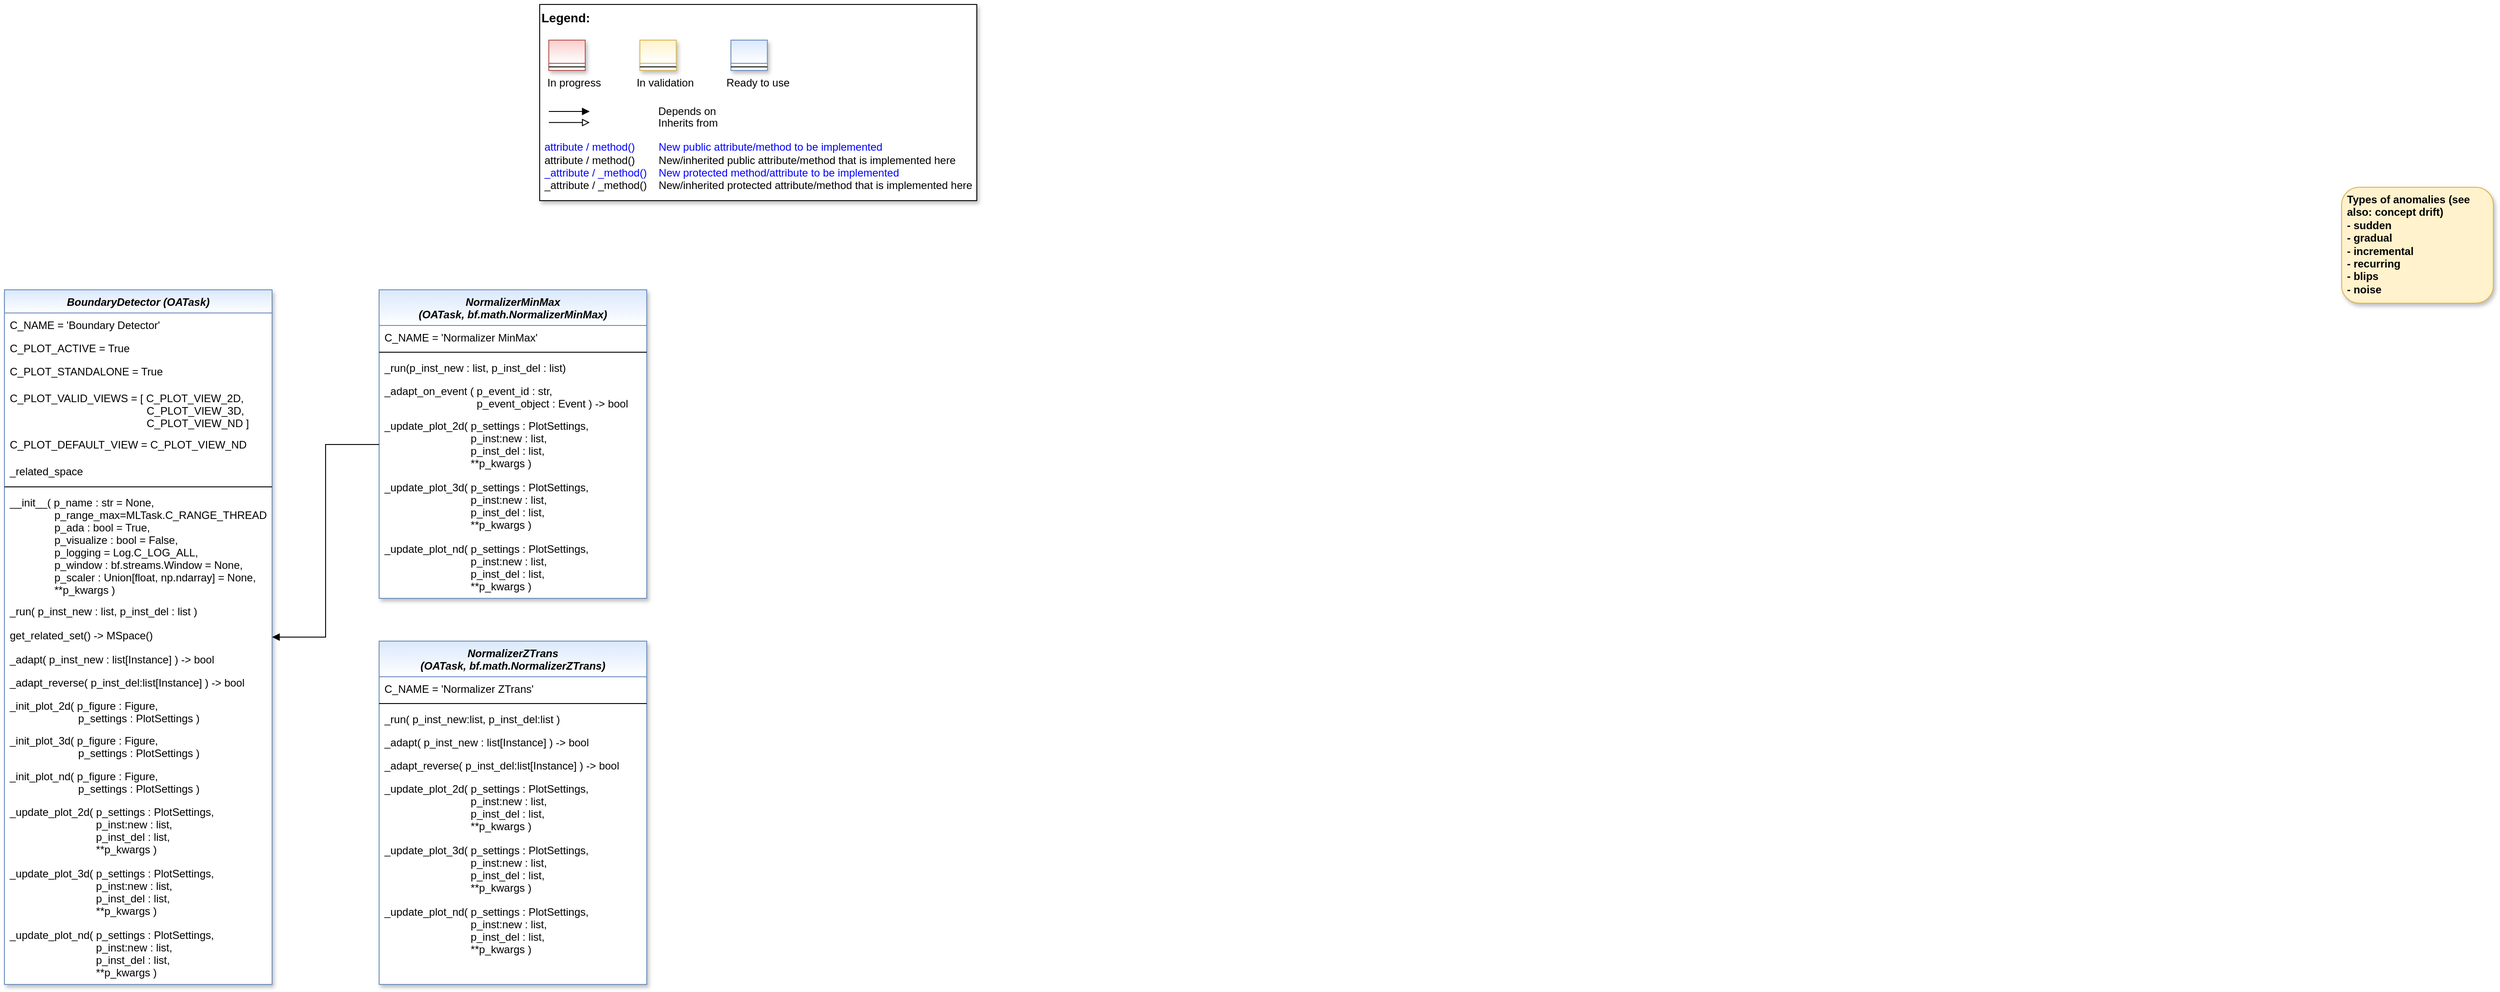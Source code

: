 <mxfile version="20.8.16" type="device"><diagram id="C5RBs43oDa-KdzZeNtuy" name="Page-1"><mxGraphModel dx="1181" dy="704" grid="1" gridSize="10" guides="1" tooltips="1" connect="1" arrows="1" fold="1" page="1" pageScale="1" pageWidth="2336" pageHeight="1654" math="0" shadow="0"><root><mxCell id="WIyWlLk6GJQsqaUBKTNV-0"/><mxCell id="WIyWlLk6GJQsqaUBKTNV-1" parent="WIyWlLk6GJQsqaUBKTNV-0"/><mxCell id="fcJVb3HREh7NScvAmxeq-0" value="" style="group" parent="WIyWlLk6GJQsqaUBKTNV-1" vertex="1" connectable="0"><mxGeometry x="640" y="40" width="490" height="220" as="geometry"/></mxCell><mxCell id="fcJVb3HREh7NScvAmxeq-1" value="&lt;font color=&quot;#000000&quot; size=&quot;1&quot;&gt;&lt;b style=&quot;font-size: 14px&quot;&gt;Legend:&lt;br&gt;&lt;/b&gt;&lt;/font&gt;&lt;br&gt;&lt;br&gt;&lt;br&gt;&lt;font color=&quot;#0000ff&quot; style=&quot;font-size: 6px&quot;&gt;&lt;br&gt;&lt;/font&gt;&lt;span style=&quot;color: rgb(0 , 0 , 0)&quot;&gt;&lt;font style=&quot;font-size: 4px&quot;&gt;&amp;nbsp; &amp;nbsp;&lt;/font&gt;&amp;nbsp;In progress&amp;nbsp; &amp;nbsp; &amp;nbsp; &amp;nbsp; &amp;nbsp; &amp;nbsp; In validation&amp;nbsp; &amp;nbsp; &amp;nbsp; &amp;nbsp; &amp;nbsp; &amp;nbsp;Ready to use&lt;/span&gt;&lt;font color=&quot;#000000&quot;&gt;&amp;nbsp;&lt;br&gt;&lt;/font&gt;&lt;font color=&quot;#0000ff&quot;&gt;&lt;br&gt;&lt;br&gt;&lt;br&gt;&lt;br&gt;&amp;nbsp;attribute / method()&amp;nbsp; &amp;nbsp; &amp;nbsp; &amp;nbsp; New public attribute/method to be implemented&lt;/font&gt;&lt;br&gt;&lt;font color=&quot;#000000&quot;&gt;&amp;nbsp;&lt;/font&gt;&lt;font color=&quot;#000000&quot;&gt;attribute / method()&lt;span&gt;&#9;&lt;/span&gt;&amp;nbsp; &amp;nbsp; &amp;nbsp; &amp;nbsp;New/inherited public attribute/method that is implemented here&lt;br&gt;&lt;/font&gt;&lt;font color=&quot;#0000ff&quot;&gt;&amp;nbsp;_attribute /&amp;nbsp;&lt;/font&gt;&lt;font color=&quot;#0000ff&quot;&gt;_method()&amp;nbsp; &amp;nbsp; New protected method/attribute to be implemented&lt;/font&gt;&lt;br&gt;&lt;font color=&quot;#000000&quot;&gt;&amp;nbsp;_attribute / _method()&amp;nbsp; &amp;nbsp; New/inherited protected attribute/method that is implemented here&lt;br&gt;&lt;/font&gt;&lt;font color=&quot;#000000&quot;&gt;&lt;br&gt;&lt;br&gt;&lt;br&gt;&lt;br&gt;&lt;br&gt;&lt;/font&gt;" style="text;html=1;align=left;verticalAlign=top;whiteSpace=wrap;rounded=0;fontColor=#006600;strokeColor=#000000;shadow=1;fillColor=#ffffff;" parent="fcJVb3HREh7NScvAmxeq-0" vertex="1"><mxGeometry width="490.0" height="220" as="geometry"/></mxCell><mxCell id="fcJVb3HREh7NScvAmxeq-2" value="Depends on" style="endArrow=block;html=1;labelPosition=right;verticalLabelPosition=middle;align=left;verticalAlign=middle;endFill=1;fontSize=12;" parent="fcJVb3HREh7NScvAmxeq-0" edge="1"><mxGeometry x="-1623.125" y="-2180" width="51.042" height="50" as="geometry"><mxPoint x="10.208" y="120.003" as="sourcePoint"/><mxPoint x="55.991" y="120.003" as="targetPoint"/><mxPoint x="98" as="offset"/><Array as="points"><mxPoint x="30.625" y="120"/></Array></mxGeometry></mxCell><mxCell id="fcJVb3HREh7NScvAmxeq-3" value="Inherits from" style="endArrow=block;html=1;labelPosition=right;verticalLabelPosition=middle;align=left;verticalAlign=middle;endFill=0;fontSize=12;" parent="fcJVb3HREh7NScvAmxeq-0" edge="1"><mxGeometry x="-1623.125" y="-2180" width="51.042" height="50" as="geometry"><mxPoint x="10.208" y="132.385" as="sourcePoint"/><mxPoint x="55.991" y="132.385" as="targetPoint"/><mxPoint x="98" y="1" as="offset"/></mxGeometry></mxCell><mxCell id="fcJVb3HREh7NScvAmxeq-4" value="" style="swimlane;fontStyle=3;align=center;verticalAlign=top;childLayout=stackLayout;horizontal=1;startSize=26;horizontalStack=0;resizeParent=1;resizeLast=0;collapsible=1;marginBottom=0;rounded=0;shadow=1;strokeWidth=1;fillColor=#f8cecc;strokeColor=#b85450;gradientColor=#ffffff;swimlaneFillColor=#ffffff;" parent="fcJVb3HREh7NScvAmxeq-0" vertex="1"><mxGeometry x="10.208" y="40" width="40.833" height="34" as="geometry"><mxRectangle x="230" y="140" width="160" height="26" as="alternateBounds"/></mxGeometry></mxCell><mxCell id="fcJVb3HREh7NScvAmxeq-5" value="" style="line;html=1;strokeWidth=1;align=left;verticalAlign=middle;spacingTop=-1;spacingLeft=3;spacingRight=3;rotatable=0;labelPosition=right;points=[];portConstraint=eastwest;" parent="fcJVb3HREh7NScvAmxeq-4" vertex="1"><mxGeometry y="26" width="40.833" height="8" as="geometry"/></mxCell><mxCell id="fcJVb3HREh7NScvAmxeq-6" value="" style="swimlane;fontStyle=3;align=center;verticalAlign=top;childLayout=stackLayout;horizontal=1;startSize=26;horizontalStack=0;resizeParent=1;resizeLast=0;collapsible=1;marginBottom=0;rounded=0;shadow=1;strokeWidth=1;fillColor=#fff2cc;strokeColor=#d6b656;gradientColor=#ffffff;swimlaneFillColor=#ffffff;" parent="fcJVb3HREh7NScvAmxeq-0" vertex="1"><mxGeometry x="112.292" y="40" width="40.833" height="34" as="geometry"><mxRectangle x="230" y="140" width="160" height="26" as="alternateBounds"/></mxGeometry></mxCell><mxCell id="fcJVb3HREh7NScvAmxeq-7" value="" style="line;html=1;strokeWidth=1;align=left;verticalAlign=middle;spacingTop=-1;spacingLeft=3;spacingRight=3;rotatable=0;labelPosition=right;points=[];portConstraint=eastwest;" parent="fcJVb3HREh7NScvAmxeq-6" vertex="1"><mxGeometry y="26" width="40.833" height="8" as="geometry"/></mxCell><mxCell id="fcJVb3HREh7NScvAmxeq-8" value="" style="swimlane;fontStyle=3;align=center;verticalAlign=top;childLayout=stackLayout;horizontal=1;startSize=26;horizontalStack=0;resizeParent=1;resizeLast=0;collapsible=1;marginBottom=0;rounded=0;shadow=1;strokeWidth=1;fillColor=#dae8fc;strokeColor=#6c8ebf;gradientColor=#ffffff;swimlaneFillColor=#ffffff;" parent="fcJVb3HREh7NScvAmxeq-0" vertex="1"><mxGeometry x="214.375" y="40" width="40.833" height="34" as="geometry"><mxRectangle x="230" y="140" width="160" height="26" as="alternateBounds"/></mxGeometry></mxCell><mxCell id="fcJVb3HREh7NScvAmxeq-9" value="" style="line;html=1;strokeWidth=1;align=left;verticalAlign=middle;spacingTop=-1;spacingLeft=3;spacingRight=3;rotatable=0;labelPosition=right;points=[];portConstraint=eastwest;" parent="fcJVb3HREh7NScvAmxeq-8" vertex="1"><mxGeometry y="26" width="40.833" height="8" as="geometry"/></mxCell><mxCell id="djkSZsYrqMZZcw2voRnb-0" value="BoundaryDetector (OATask)" style="swimlane;fontStyle=3;align=center;verticalAlign=top;childLayout=stackLayout;horizontal=1;startSize=26;horizontalStack=0;resizeParent=1;resizeLast=0;collapsible=1;marginBottom=0;rounded=0;shadow=1;strokeWidth=1;fillColor=#dae8fc;strokeColor=#6c8ebf;swimlaneFillColor=#ffffff;gradientColor=#FFFFFF;fontColor=default;" parent="WIyWlLk6GJQsqaUBKTNV-1" vertex="1"><mxGeometry x="40" y="360" width="300" height="779" as="geometry"><mxRectangle x="230" y="140" width="160" height="26" as="alternateBounds"/></mxGeometry></mxCell><mxCell id="djkSZsYrqMZZcw2voRnb-2" value="C_NAME = 'Boundary Detector'" style="text;align=left;verticalAlign=top;spacingLeft=4;spacingRight=4;overflow=hidden;rotatable=0;points=[[0,0.5],[1,0.5]];portConstraint=eastwest;fontColor=default;" parent="djkSZsYrqMZZcw2voRnb-0" vertex="1"><mxGeometry y="26" width="300" height="26" as="geometry"/></mxCell><mxCell id="NiR23lWWdtpF8f0qRRbo-21" value="C_PLOT_ACTIVE = True" style="text;align=left;verticalAlign=top;spacingLeft=4;spacingRight=4;overflow=hidden;rotatable=0;points=[[0,0.5],[1,0.5]];portConstraint=eastwest;fontColor=default;" parent="djkSZsYrqMZZcw2voRnb-0" vertex="1"><mxGeometry y="52" width="300" height="26" as="geometry"/></mxCell><mxCell id="NiR23lWWdtpF8f0qRRbo-22" value="C_PLOT_STANDALONE = True" style="text;align=left;verticalAlign=top;spacingLeft=4;spacingRight=4;overflow=hidden;rotatable=0;points=[[0,0.5],[1,0.5]];portConstraint=eastwest;fontColor=default;" parent="djkSZsYrqMZZcw2voRnb-0" vertex="1"><mxGeometry y="78" width="300" height="30" as="geometry"/></mxCell><mxCell id="NiR23lWWdtpF8f0qRRbo-23" value="C_PLOT_VALID_VIEWS = [ C_PLOT_VIEW_2D,&#10;                                              C_PLOT_VIEW_3D,&#10;                                              C_PLOT_VIEW_ND ]" style="text;align=left;verticalAlign=top;spacingLeft=4;spacingRight=4;overflow=hidden;rotatable=0;points=[[0,0.5],[1,0.5]];portConstraint=eastwest;fontColor=default;" parent="djkSZsYrqMZZcw2voRnb-0" vertex="1"><mxGeometry y="108" width="300" height="52" as="geometry"/></mxCell><mxCell id="NiR23lWWdtpF8f0qRRbo-24" value="C_PLOT_DEFAULT_VIEW = C_PLOT_VIEW_ND" style="text;align=left;verticalAlign=top;spacingLeft=4;spacingRight=4;overflow=hidden;rotatable=0;points=[[0,0.5],[1,0.5]];portConstraint=eastwest;fontColor=default;" parent="djkSZsYrqMZZcw2voRnb-0" vertex="1"><mxGeometry y="160" width="300" height="30" as="geometry"/></mxCell><mxCell id="sRcf4HLc-okugMhp_nmm-1" value="_related_space" style="text;align=left;verticalAlign=top;spacingLeft=4;spacingRight=4;overflow=hidden;rotatable=0;points=[[0,0.5],[1,0.5]];portConstraint=eastwest;fontColor=default;" parent="djkSZsYrqMZZcw2voRnb-0" vertex="1"><mxGeometry y="190" width="300" height="27" as="geometry"/></mxCell><mxCell id="djkSZsYrqMZZcw2voRnb-3" value="" style="line;html=1;strokeWidth=1;align=left;verticalAlign=middle;spacingTop=-1;spacingLeft=3;spacingRight=3;rotatable=0;labelPosition=right;points=[];portConstraint=eastwest;" parent="djkSZsYrqMZZcw2voRnb-0" vertex="1"><mxGeometry y="217" width="300" height="8" as="geometry"/></mxCell><mxCell id="Zge928UNn11OPt7wxuU9-2" value="__init__( p_name : str = None,&#10;               p_range_max=MLTask.C_RANGE_THREAD,&#10;               p_ada : bool = True,&#10;               p_visualize : bool = False,&#10;               p_logging = Log.C_LOG_ALL,&#10;               p_window : bf.streams.Window = None,&#10;               p_scaler : Union[float, np.ndarray] = None,&#10;               **p_kwargs )" style="text;align=left;verticalAlign=top;spacingLeft=4;spacingRight=4;overflow=hidden;rotatable=0;points=[[0,0.5],[1,0.5]];portConstraint=eastwest;fontColor=default;" parent="djkSZsYrqMZZcw2voRnb-0" vertex="1"><mxGeometry y="225" width="300" height="122" as="geometry"/></mxCell><mxCell id="k9iU4n4au0y_1ybiQBL--3" value="_run( p_inst_new : list, p_inst_del : list )" style="text;align=left;verticalAlign=top;spacingLeft=4;spacingRight=4;overflow=hidden;rotatable=0;points=[[0,0.5],[1,0.5]];portConstraint=eastwest;fontColor=default;" parent="djkSZsYrqMZZcw2voRnb-0" vertex="1"><mxGeometry y="347" width="300" height="27" as="geometry"/></mxCell><mxCell id="sRcf4HLc-okugMhp_nmm-0" value="get_related_set() -&gt; MSpace()" style="text;align=left;verticalAlign=top;spacingLeft=4;spacingRight=4;overflow=hidden;rotatable=0;points=[[0,0.5],[1,0.5]];portConstraint=eastwest;fontColor=default;" parent="djkSZsYrqMZZcw2voRnb-0" vertex="1"><mxGeometry y="374" width="300" height="27" as="geometry"/></mxCell><mxCell id="k9iU4n4au0y_1ybiQBL--4" value="_adapt( p_inst_new : list[Instance] ) -&gt; bool" style="text;align=left;verticalAlign=top;spacingLeft=4;spacingRight=4;overflow=hidden;rotatable=0;points=[[0,0.5],[1,0.5]];portConstraint=eastwest;fontColor=default;" parent="djkSZsYrqMZZcw2voRnb-0" vertex="1"><mxGeometry y="401" width="300" height="26" as="geometry"/></mxCell><mxCell id="yrxN6NsfpMFZywsGCdLo-0" value="_adapt_reverse( p_inst_del:list[Instance] ) -&gt; bool" style="text;align=left;verticalAlign=top;spacingLeft=4;spacingRight=4;overflow=hidden;rotatable=0;points=[[0,0.5],[1,0.5]];portConstraint=eastwest;fontColor=default;" vertex="1" parent="djkSZsYrqMZZcw2voRnb-0"><mxGeometry y="427" width="300" height="26" as="geometry"/></mxCell><mxCell id="NiR23lWWdtpF8f0qRRbo-25" value="_init_plot_2d( p_figure : Figure, &#10;                       p_settings : PlotSettings )" style="text;align=left;verticalAlign=top;spacingLeft=4;spacingRight=4;overflow=hidden;rotatable=0;points=[[0,0.5],[1,0.5]];portConstraint=eastwest;fontColor=default;" parent="djkSZsYrqMZZcw2voRnb-0" vertex="1"><mxGeometry y="453" width="300" height="39" as="geometry"/></mxCell><mxCell id="NiR23lWWdtpF8f0qRRbo-26" value="_init_plot_3d( p_figure : Figure, &#10;                       p_settings : PlotSettings )" style="text;align=left;verticalAlign=top;spacingLeft=4;spacingRight=4;overflow=hidden;rotatable=0;points=[[0,0.5],[1,0.5]];portConstraint=eastwest;fontColor=default;" parent="djkSZsYrqMZZcw2voRnb-0" vertex="1"><mxGeometry y="492" width="300" height="40" as="geometry"/></mxCell><mxCell id="NiR23lWWdtpF8f0qRRbo-27" value="_init_plot_nd( p_figure : Figure, &#10;                       p_settings : PlotSettings )" style="text;align=left;verticalAlign=top;spacingLeft=4;spacingRight=4;overflow=hidden;rotatable=0;points=[[0,0.5],[1,0.5]];portConstraint=eastwest;fontColor=default;" parent="djkSZsYrqMZZcw2voRnb-0" vertex="1"><mxGeometry y="532" width="300" height="40" as="geometry"/></mxCell><mxCell id="RV1RuwSu5WSXBUyNZDB--7" value="_update_plot_2d( p_settings : PlotSettings,&#10;                             p_inst:new : list,&#10;                             p_inst_del : list,&#10;                             **p_kwargs )" style="text;align=left;verticalAlign=top;spacingLeft=4;spacingRight=4;overflow=hidden;rotatable=0;points=[[0,0.5],[1,0.5]];portConstraint=eastwest;fontColor=default;" parent="djkSZsYrqMZZcw2voRnb-0" vertex="1"><mxGeometry y="572" width="300" height="69" as="geometry"/></mxCell><mxCell id="RV1RuwSu5WSXBUyNZDB--8" value="_update_plot_3d( p_settings : PlotSettings,&#10;                             p_inst:new : list,&#10;                             p_inst_del : list,&#10;                             **p_kwargs )" style="text;align=left;verticalAlign=top;spacingLeft=4;spacingRight=4;overflow=hidden;rotatable=0;points=[[0,0.5],[1,0.5]];portConstraint=eastwest;fontColor=default;" parent="djkSZsYrqMZZcw2voRnb-0" vertex="1"><mxGeometry y="641" width="300" height="69" as="geometry"/></mxCell><mxCell id="RV1RuwSu5WSXBUyNZDB--9" value="_update_plot_nd( p_settings : PlotSettings,&#10;                             p_inst:new : list,&#10;                             p_inst_del : list,&#10;                             **p_kwargs )" style="text;align=left;verticalAlign=top;spacingLeft=4;spacingRight=4;overflow=hidden;rotatable=0;points=[[0,0.5],[1,0.5]];portConstraint=eastwest;fontColor=default;" parent="djkSZsYrqMZZcw2voRnb-0" vertex="1"><mxGeometry y="710" width="300" height="69" as="geometry"/></mxCell><mxCell id="F4cRb40SIBlKEnmwUcSt-0" value="NormalizerZTrans &#10;(OATask, bf.math.NormalizerZTrans)" style="swimlane;fontStyle=3;align=center;verticalAlign=top;childLayout=stackLayout;horizontal=1;startSize=40;horizontalStack=0;resizeParent=1;resizeLast=0;collapsible=1;marginBottom=0;rounded=0;shadow=1;strokeWidth=1;fillColor=#dae8fc;strokeColor=#6c8ebf;swimlaneFillColor=#ffffff;gradientColor=#FFFFFF;" parent="WIyWlLk6GJQsqaUBKTNV-1" vertex="1"><mxGeometry x="460" y="754" width="300" height="385" as="geometry"><mxRectangle x="230" y="140" width="160" height="26" as="alternateBounds"/></mxGeometry></mxCell><mxCell id="F4cRb40SIBlKEnmwUcSt-1" value="C_NAME = 'Normalizer ZTrans'" style="text;align=left;verticalAlign=top;spacingLeft=4;spacingRight=4;overflow=hidden;rotatable=0;points=[[0,0.5],[1,0.5]];portConstraint=eastwest;fontColor=default;" parent="F4cRb40SIBlKEnmwUcSt-0" vertex="1"><mxGeometry y="40" width="300" height="26" as="geometry"/></mxCell><mxCell id="F4cRb40SIBlKEnmwUcSt-2" value="" style="line;html=1;strokeWidth=1;align=left;verticalAlign=middle;spacingTop=-1;spacingLeft=3;spacingRight=3;rotatable=0;labelPosition=right;points=[];portConstraint=eastwest;" parent="F4cRb40SIBlKEnmwUcSt-0" vertex="1"><mxGeometry y="66" width="300" height="8" as="geometry"/></mxCell><mxCell id="F4cRb40SIBlKEnmwUcSt-3" value="_run( p_inst_new:list, p_inst_del:list ) " style="text;align=left;verticalAlign=top;spacingLeft=4;spacingRight=4;overflow=hidden;rotatable=0;points=[[0,0.5],[1,0.5]];portConstraint=eastwest;fontColor=default;" parent="F4cRb40SIBlKEnmwUcSt-0" vertex="1"><mxGeometry y="74" width="300" height="26" as="geometry"/></mxCell><mxCell id="yrxN6NsfpMFZywsGCdLo-1" value="_adapt( p_inst_new : list[Instance] ) -&gt; bool" style="text;align=left;verticalAlign=top;spacingLeft=4;spacingRight=4;overflow=hidden;rotatable=0;points=[[0,0.5],[1,0.5]];portConstraint=eastwest;fontColor=default;" vertex="1" parent="F4cRb40SIBlKEnmwUcSt-0"><mxGeometry y="100" width="300" height="26" as="geometry"/></mxCell><mxCell id="yrxN6NsfpMFZywsGCdLo-2" value="_adapt_reverse( p_inst_del:list[Instance] ) -&gt; bool" style="text;align=left;verticalAlign=top;spacingLeft=4;spacingRight=4;overflow=hidden;rotatable=0;points=[[0,0.5],[1,0.5]];portConstraint=eastwest;fontColor=default;" vertex="1" parent="F4cRb40SIBlKEnmwUcSt-0"><mxGeometry y="126" width="300" height="26" as="geometry"/></mxCell><mxCell id="qxkyLZIyBA5QRMeZb8ZX-4" value="_update_plot_2d( p_settings : PlotSettings,&#10;                             p_inst:new : list,&#10;                             p_inst_del : list,&#10;                             **p_kwargs )" style="text;align=left;verticalAlign=top;spacingLeft=4;spacingRight=4;overflow=hidden;rotatable=0;points=[[0,0.5],[1,0.5]];portConstraint=eastwest;fontColor=default;" parent="F4cRb40SIBlKEnmwUcSt-0" vertex="1"><mxGeometry y="152" width="300" height="69" as="geometry"/></mxCell><mxCell id="qxkyLZIyBA5QRMeZb8ZX-5" value="_update_plot_3d( p_settings : PlotSettings,&#10;                             p_inst:new : list,&#10;                             p_inst_del : list,&#10;                             **p_kwargs )" style="text;align=left;verticalAlign=top;spacingLeft=4;spacingRight=4;overflow=hidden;rotatable=0;points=[[0,0.5],[1,0.5]];portConstraint=eastwest;fontColor=default;" parent="F4cRb40SIBlKEnmwUcSt-0" vertex="1"><mxGeometry y="221" width="300" height="69" as="geometry"/></mxCell><mxCell id="qxkyLZIyBA5QRMeZb8ZX-6" value="_update_plot_nd( p_settings : PlotSettings,&#10;                             p_inst:new : list,&#10;                             p_inst_del : list,&#10;                             **p_kwargs )" style="text;align=left;verticalAlign=top;spacingLeft=4;spacingRight=4;overflow=hidden;rotatable=0;points=[[0,0.5],[1,0.5]];portConstraint=eastwest;fontColor=default;" parent="F4cRb40SIBlKEnmwUcSt-0" vertex="1"><mxGeometry y="290" width="300" height="69" as="geometry"/></mxCell><mxCell id="E04wLSxEPzHpS0Ez6FtS-0" value="NormalizerMinMax &#10;(OATask, bf.math.NormalizerMinMax)" style="swimlane;fontStyle=3;align=center;verticalAlign=top;childLayout=stackLayout;horizontal=1;startSize=40;horizontalStack=0;resizeParent=1;resizeLast=0;collapsible=1;marginBottom=0;rounded=0;shadow=1;strokeWidth=1;fillColor=#dae8fc;strokeColor=#6c8ebf;swimlaneFillColor=#ffffff;gradientColor=#FFFFFF;" parent="WIyWlLk6GJQsqaUBKTNV-1" vertex="1"><mxGeometry x="460" y="360" width="300" height="346" as="geometry"><mxRectangle x="230" y="140" width="160" height="26" as="alternateBounds"/></mxGeometry></mxCell><mxCell id="E04wLSxEPzHpS0Ez6FtS-1" value="C_NAME = 'Normalizer MinMax'" style="text;align=left;verticalAlign=top;spacingLeft=4;spacingRight=4;overflow=hidden;rotatable=0;points=[[0,0.5],[1,0.5]];portConstraint=eastwest;fontColor=default;" parent="E04wLSxEPzHpS0Ez6FtS-0" vertex="1"><mxGeometry y="40" width="300" height="26" as="geometry"/></mxCell><mxCell id="E04wLSxEPzHpS0Ez6FtS-2" value="" style="line;html=1;strokeWidth=1;align=left;verticalAlign=middle;spacingTop=-1;spacingLeft=3;spacingRight=3;rotatable=0;labelPosition=right;points=[];portConstraint=eastwest;" parent="E04wLSxEPzHpS0Ez6FtS-0" vertex="1"><mxGeometry y="66" width="300" height="8" as="geometry"/></mxCell><mxCell id="mpPfMrUnOaPNCQOunQjJ-5" value="_run(p_inst_new : list, p_inst_del : list)" style="text;align=left;verticalAlign=top;spacingLeft=4;spacingRight=4;overflow=hidden;rotatable=0;points=[[0,0.5],[1,0.5]];portConstraint=eastwest;fontColor=default;" parent="E04wLSxEPzHpS0Ez6FtS-0" vertex="1"><mxGeometry y="74" width="300" height="26" as="geometry"/></mxCell><mxCell id="SvLOUBWT1tryLjYvP5bG-8" value="_adapt_on_event ( p_event_id : str, &#10;                               p_event_object : Event ) -&gt; bool" style="text;align=left;verticalAlign=top;spacingLeft=4;spacingRight=4;overflow=hidden;rotatable=0;points=[[0,0.5],[1,0.5]];portConstraint=eastwest;fontColor=default;" parent="E04wLSxEPzHpS0Ez6FtS-0" vertex="1"><mxGeometry y="100" width="300" height="39" as="geometry"/></mxCell><mxCell id="qxkyLZIyBA5QRMeZb8ZX-1" value="_update_plot_2d( p_settings : PlotSettings,&#10;                             p_inst:new : list,&#10;                             p_inst_del : list,&#10;                             **p_kwargs )" style="text;align=left;verticalAlign=top;spacingLeft=4;spacingRight=4;overflow=hidden;rotatable=0;points=[[0,0.5],[1,0.5]];portConstraint=eastwest;fontColor=default;" parent="E04wLSxEPzHpS0Ez6FtS-0" vertex="1"><mxGeometry y="139" width="300" height="69" as="geometry"/></mxCell><mxCell id="qxkyLZIyBA5QRMeZb8ZX-2" value="_update_plot_3d( p_settings : PlotSettings,&#10;                             p_inst:new : list,&#10;                             p_inst_del : list,&#10;                             **p_kwargs )" style="text;align=left;verticalAlign=top;spacingLeft=4;spacingRight=4;overflow=hidden;rotatable=0;points=[[0,0.5],[1,0.5]];portConstraint=eastwest;fontColor=default;" parent="E04wLSxEPzHpS0Ez6FtS-0" vertex="1"><mxGeometry y="208" width="300" height="69" as="geometry"/></mxCell><mxCell id="qxkyLZIyBA5QRMeZb8ZX-3" value="_update_plot_nd( p_settings : PlotSettings,&#10;                             p_inst:new : list,&#10;                             p_inst_del : list,&#10;                             **p_kwargs )" style="text;align=left;verticalAlign=top;spacingLeft=4;spacingRight=4;overflow=hidden;rotatable=0;points=[[0,0.5],[1,0.5]];portConstraint=eastwest;fontColor=default;" parent="E04wLSxEPzHpS0Ez6FtS-0" vertex="1"><mxGeometry y="277" width="300" height="69" as="geometry"/></mxCell><mxCell id="MdppRDNMOQBX0Ns-GjJF-0" style="edgeStyle=orthogonalEdgeStyle;rounded=0;orthogonalLoop=1;jettySize=auto;html=1;endArrow=block;endFill=1;" parent="WIyWlLk6GJQsqaUBKTNV-1" source="qxkyLZIyBA5QRMeZb8ZX-1" target="djkSZsYrqMZZcw2voRnb-0" edge="1"><mxGeometry relative="1" as="geometry"/></mxCell><mxCell id="MdppRDNMOQBX0Ns-GjJF-1" value="Types of anomalies (see also: concept drift)&lt;br&gt;- sudden&lt;br&gt;- gradual&lt;br&gt;- incremental&lt;br&gt;- recurring&amp;nbsp;&lt;br&gt;- blips&lt;br&gt;- noise" style="rounded=1;whiteSpace=wrap;html=1;shadow=1;fillColor=#fff2cc;strokeColor=#d6b656;fontStyle=1;align=left;verticalAlign=top;spacingLeft=4;" parent="WIyWlLk6GJQsqaUBKTNV-1" vertex="1"><mxGeometry x="2660" y="245" width="170" height="130" as="geometry"/></mxCell></root></mxGraphModel></diagram></mxfile>
